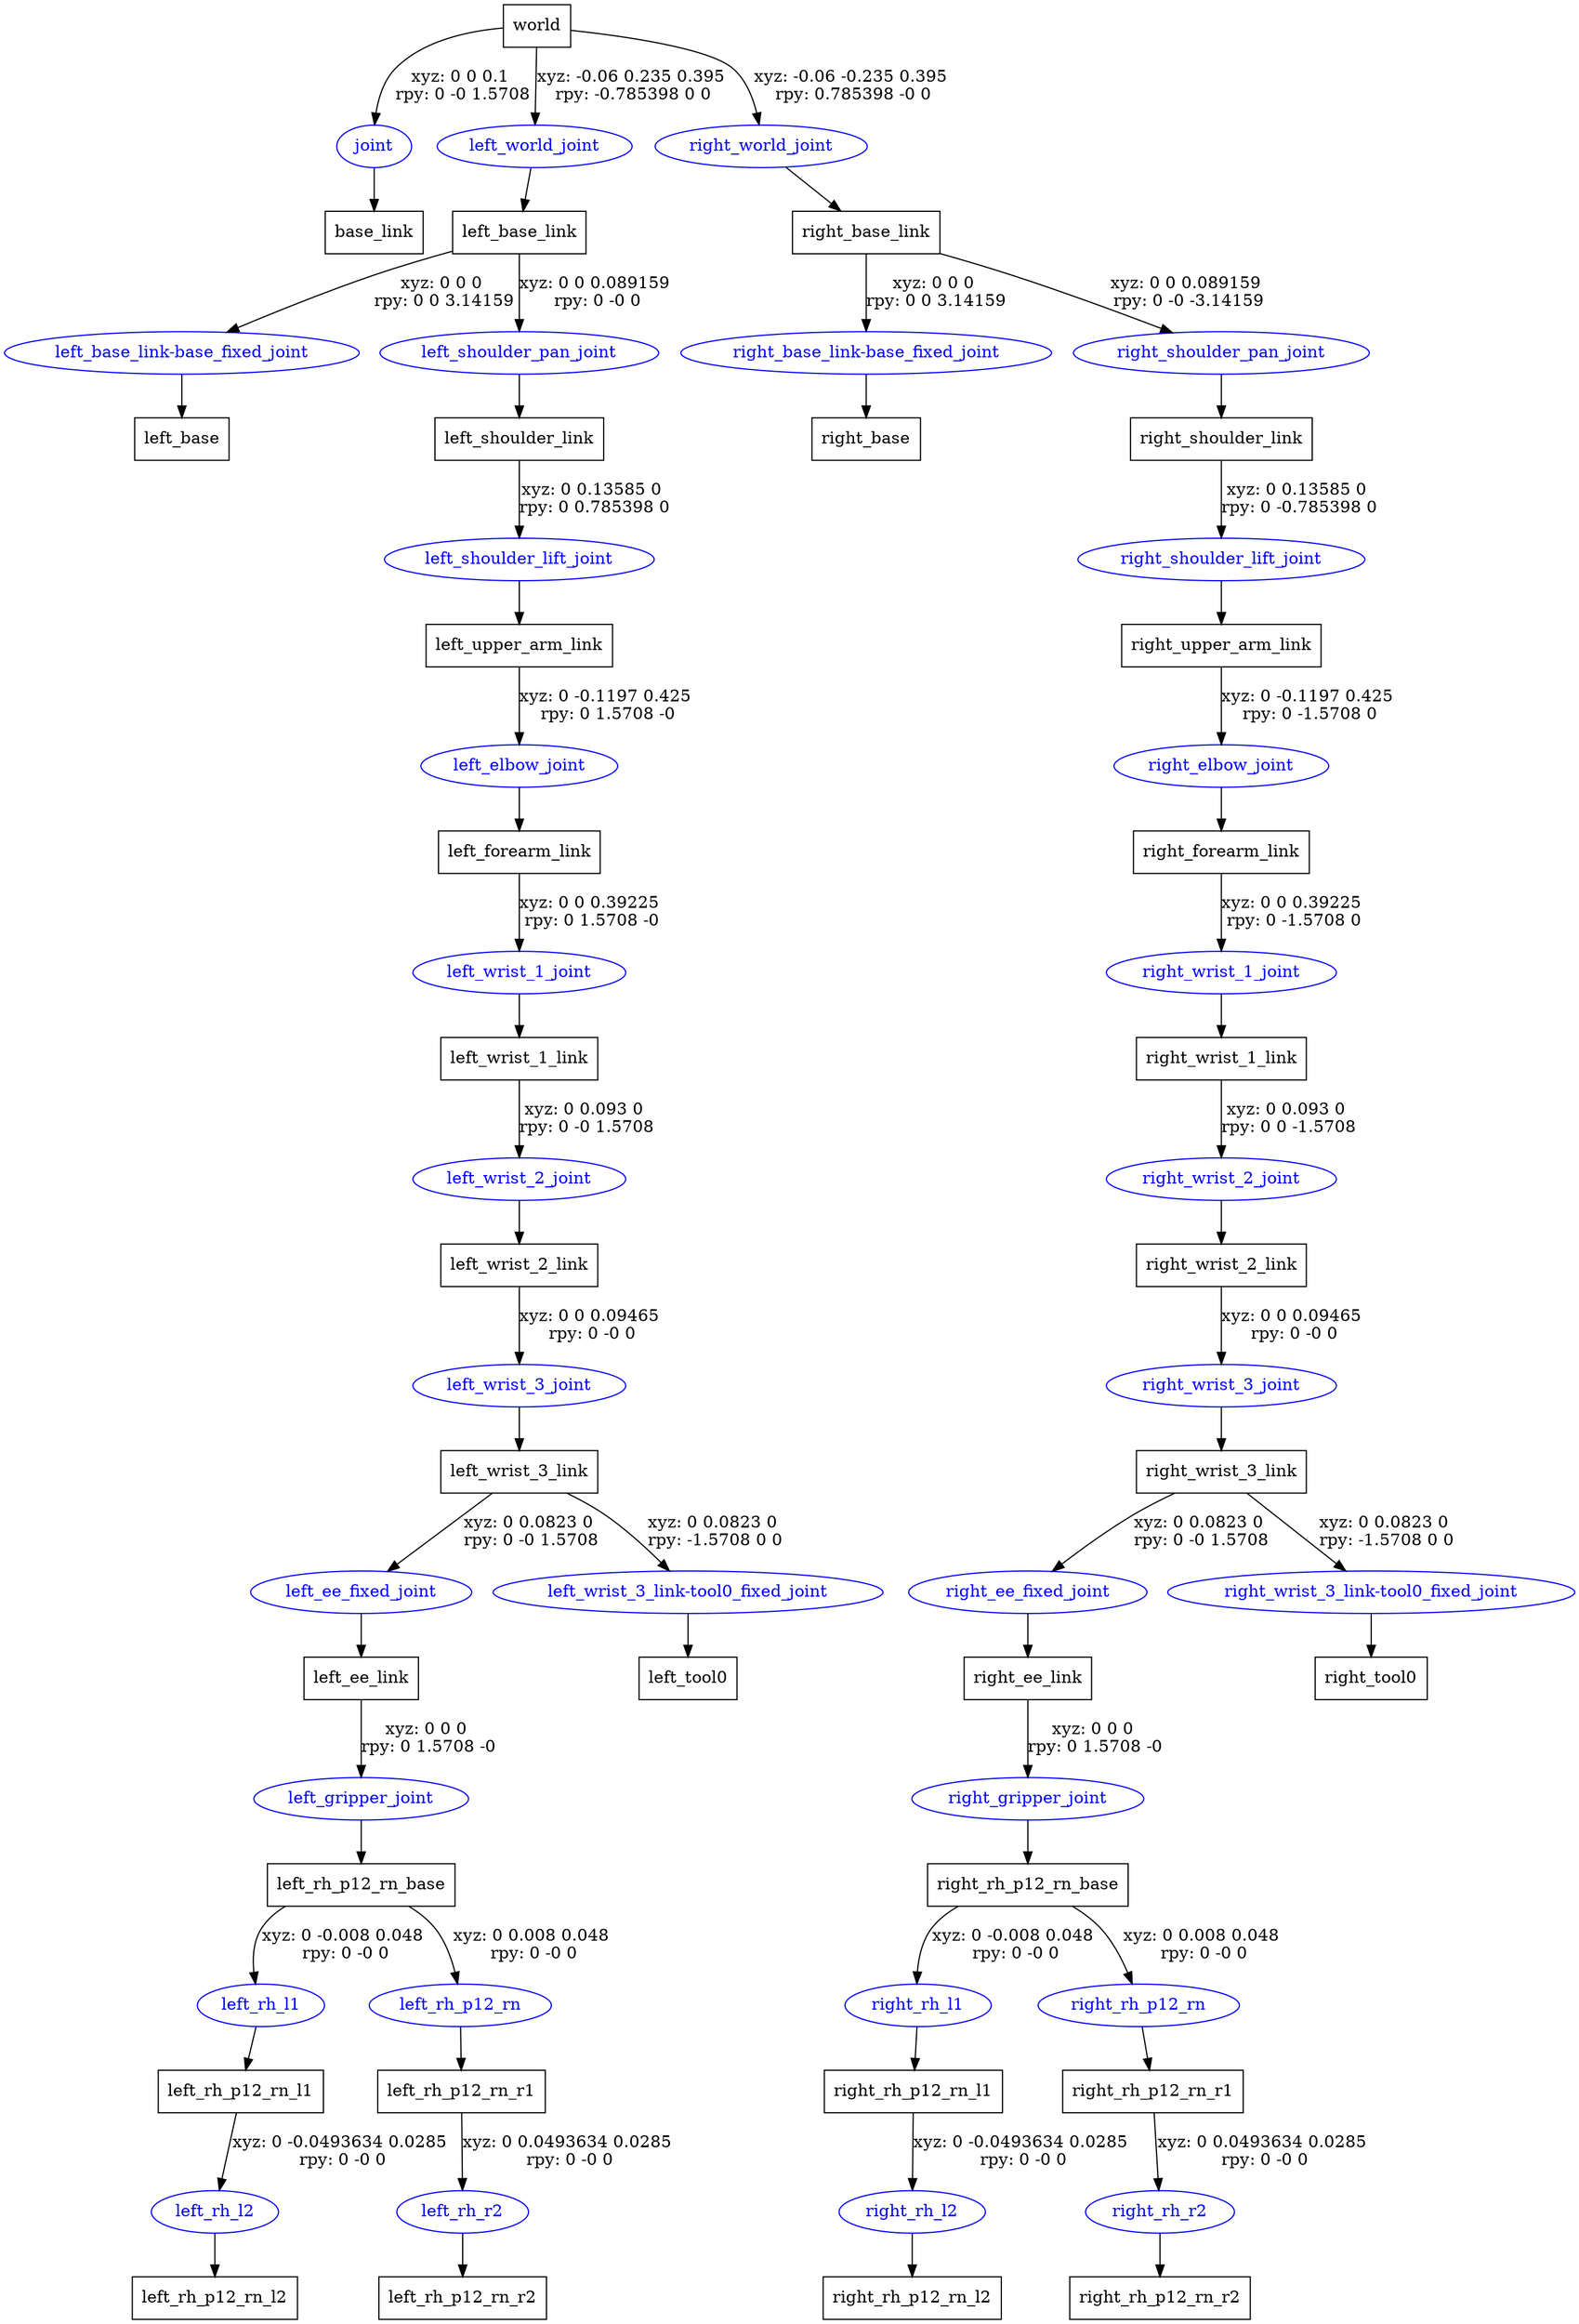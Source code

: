 digraph G {
node [shape=box];
"world" [label="world"];
"base_link" [label="base_link"];
"left_base_link" [label="left_base_link"];
"left_base" [label="left_base"];
"left_shoulder_link" [label="left_shoulder_link"];
"left_upper_arm_link" [label="left_upper_arm_link"];
"left_forearm_link" [label="left_forearm_link"];
"left_wrist_1_link" [label="left_wrist_1_link"];
"left_wrist_2_link" [label="left_wrist_2_link"];
"left_wrist_3_link" [label="left_wrist_3_link"];
"left_ee_link" [label="left_ee_link"];
"left_rh_p12_rn_base" [label="left_rh_p12_rn_base"];
"left_rh_p12_rn_l1" [label="left_rh_p12_rn_l1"];
"left_rh_p12_rn_l2" [label="left_rh_p12_rn_l2"];
"left_rh_p12_rn_r1" [label="left_rh_p12_rn_r1"];
"left_rh_p12_rn_r2" [label="left_rh_p12_rn_r2"];
"left_tool0" [label="left_tool0"];
"right_base_link" [label="right_base_link"];
"right_base" [label="right_base"];
"right_shoulder_link" [label="right_shoulder_link"];
"right_upper_arm_link" [label="right_upper_arm_link"];
"right_forearm_link" [label="right_forearm_link"];
"right_wrist_1_link" [label="right_wrist_1_link"];
"right_wrist_2_link" [label="right_wrist_2_link"];
"right_wrist_3_link" [label="right_wrist_3_link"];
"right_ee_link" [label="right_ee_link"];
"right_rh_p12_rn_base" [label="right_rh_p12_rn_base"];
"right_rh_p12_rn_l1" [label="right_rh_p12_rn_l1"];
"right_rh_p12_rn_l2" [label="right_rh_p12_rn_l2"];
"right_rh_p12_rn_r1" [label="right_rh_p12_rn_r1"];
"right_rh_p12_rn_r2" [label="right_rh_p12_rn_r2"];
"right_tool0" [label="right_tool0"];
node [shape=ellipse, color=blue, fontcolor=blue];
"world" -> "joint" [label="xyz: 0 0 0.1 \nrpy: 0 -0 1.5708"]
"joint" -> "base_link"
"world" -> "left_world_joint" [label="xyz: -0.06 0.235 0.395 \nrpy: -0.785398 0 0"]
"left_world_joint" -> "left_base_link"
"left_base_link" -> "left_base_link-base_fixed_joint" [label="xyz: 0 0 0 \nrpy: 0 0 3.14159"]
"left_base_link-base_fixed_joint" -> "left_base"
"left_base_link" -> "left_shoulder_pan_joint" [label="xyz: 0 0 0.089159 \nrpy: 0 -0 0"]
"left_shoulder_pan_joint" -> "left_shoulder_link"
"left_shoulder_link" -> "left_shoulder_lift_joint" [label="xyz: 0 0.13585 0 \nrpy: 0 0.785398 0"]
"left_shoulder_lift_joint" -> "left_upper_arm_link"
"left_upper_arm_link" -> "left_elbow_joint" [label="xyz: 0 -0.1197 0.425 \nrpy: 0 1.5708 -0"]
"left_elbow_joint" -> "left_forearm_link"
"left_forearm_link" -> "left_wrist_1_joint" [label="xyz: 0 0 0.39225 \nrpy: 0 1.5708 -0"]
"left_wrist_1_joint" -> "left_wrist_1_link"
"left_wrist_1_link" -> "left_wrist_2_joint" [label="xyz: 0 0.093 0 \nrpy: 0 -0 1.5708"]
"left_wrist_2_joint" -> "left_wrist_2_link"
"left_wrist_2_link" -> "left_wrist_3_joint" [label="xyz: 0 0 0.09465 \nrpy: 0 -0 0"]
"left_wrist_3_joint" -> "left_wrist_3_link"
"left_wrist_3_link" -> "left_ee_fixed_joint" [label="xyz: 0 0.0823 0 \nrpy: 0 -0 1.5708"]
"left_ee_fixed_joint" -> "left_ee_link"
"left_ee_link" -> "left_gripper_joint" [label="xyz: 0 0 0 \nrpy: 0 1.5708 -0"]
"left_gripper_joint" -> "left_rh_p12_rn_base"
"left_rh_p12_rn_base" -> "left_rh_l1" [label="xyz: 0 -0.008 0.048 \nrpy: 0 -0 0"]
"left_rh_l1" -> "left_rh_p12_rn_l1"
"left_rh_p12_rn_l1" -> "left_rh_l2" [label="xyz: 0 -0.0493634 0.0285 \nrpy: 0 -0 0"]
"left_rh_l2" -> "left_rh_p12_rn_l2"
"left_rh_p12_rn_base" -> "left_rh_p12_rn" [label="xyz: 0 0.008 0.048 \nrpy: 0 -0 0"]
"left_rh_p12_rn" -> "left_rh_p12_rn_r1"
"left_rh_p12_rn_r1" -> "left_rh_r2" [label="xyz: 0 0.0493634 0.0285 \nrpy: 0 -0 0"]
"left_rh_r2" -> "left_rh_p12_rn_r2"
"left_wrist_3_link" -> "left_wrist_3_link-tool0_fixed_joint" [label="xyz: 0 0.0823 0 \nrpy: -1.5708 0 0"]
"left_wrist_3_link-tool0_fixed_joint" -> "left_tool0"
"world" -> "right_world_joint" [label="xyz: -0.06 -0.235 0.395 \nrpy: 0.785398 -0 0"]
"right_world_joint" -> "right_base_link"
"right_base_link" -> "right_base_link-base_fixed_joint" [label="xyz: 0 0 0 \nrpy: 0 0 3.14159"]
"right_base_link-base_fixed_joint" -> "right_base"
"right_base_link" -> "right_shoulder_pan_joint" [label="xyz: 0 0 0.089159 \nrpy: 0 -0 -3.14159"]
"right_shoulder_pan_joint" -> "right_shoulder_link"
"right_shoulder_link" -> "right_shoulder_lift_joint" [label="xyz: 0 0.13585 0 \nrpy: 0 -0.785398 0"]
"right_shoulder_lift_joint" -> "right_upper_arm_link"
"right_upper_arm_link" -> "right_elbow_joint" [label="xyz: 0 -0.1197 0.425 \nrpy: 0 -1.5708 0"]
"right_elbow_joint" -> "right_forearm_link"
"right_forearm_link" -> "right_wrist_1_joint" [label="xyz: 0 0 0.39225 \nrpy: 0 -1.5708 0"]
"right_wrist_1_joint" -> "right_wrist_1_link"
"right_wrist_1_link" -> "right_wrist_2_joint" [label="xyz: 0 0.093 0 \nrpy: 0 0 -1.5708"]
"right_wrist_2_joint" -> "right_wrist_2_link"
"right_wrist_2_link" -> "right_wrist_3_joint" [label="xyz: 0 0 0.09465 \nrpy: 0 -0 0"]
"right_wrist_3_joint" -> "right_wrist_3_link"
"right_wrist_3_link" -> "right_ee_fixed_joint" [label="xyz: 0 0.0823 0 \nrpy: 0 -0 1.5708"]
"right_ee_fixed_joint" -> "right_ee_link"
"right_ee_link" -> "right_gripper_joint" [label="xyz: 0 0 0 \nrpy: 0 1.5708 -0"]
"right_gripper_joint" -> "right_rh_p12_rn_base"
"right_rh_p12_rn_base" -> "right_rh_l1" [label="xyz: 0 -0.008 0.048 \nrpy: 0 -0 0"]
"right_rh_l1" -> "right_rh_p12_rn_l1"
"right_rh_p12_rn_l1" -> "right_rh_l2" [label="xyz: 0 -0.0493634 0.0285 \nrpy: 0 -0 0"]
"right_rh_l2" -> "right_rh_p12_rn_l2"
"right_rh_p12_rn_base" -> "right_rh_p12_rn" [label="xyz: 0 0.008 0.048 \nrpy: 0 -0 0"]
"right_rh_p12_rn" -> "right_rh_p12_rn_r1"
"right_rh_p12_rn_r1" -> "right_rh_r2" [label="xyz: 0 0.0493634 0.0285 \nrpy: 0 -0 0"]
"right_rh_r2" -> "right_rh_p12_rn_r2"
"right_wrist_3_link" -> "right_wrist_3_link-tool0_fixed_joint" [label="xyz: 0 0.0823 0 \nrpy: -1.5708 0 0"]
"right_wrist_3_link-tool0_fixed_joint" -> "right_tool0"
}

